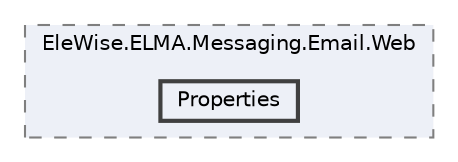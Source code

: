digraph "Web/Modules/EleWise.ELMA.Messaging.Email.Web/Properties"
{
 // LATEX_PDF_SIZE
  bgcolor="transparent";
  edge [fontname=Helvetica,fontsize=10,labelfontname=Helvetica,labelfontsize=10];
  node [fontname=Helvetica,fontsize=10,shape=box,height=0.2,width=0.4];
  compound=true
  subgraph clusterdir_f96aa2227a4f94e804ace6db4dcd7b1f {
    graph [ bgcolor="#edf0f7", pencolor="grey50", label="EleWise.ELMA.Messaging.Email.Web", fontname=Helvetica,fontsize=10 style="filled,dashed", URL="dir_f96aa2227a4f94e804ace6db4dcd7b1f.html",tooltip=""]
  dir_d2553ae7ae1a20afcb6f66aeb3c6eead [label="Properties", fillcolor="#edf0f7", color="grey25", style="filled,bold", URL="dir_d2553ae7ae1a20afcb6f66aeb3c6eead.html",tooltip=""];
  }
}
